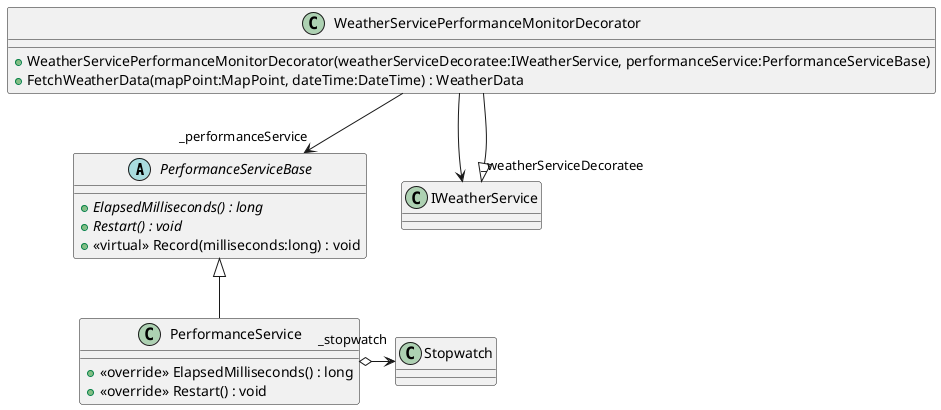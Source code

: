 @startuml
abstract class PerformanceServiceBase {
    + {abstract} ElapsedMilliseconds() : long
    + {abstract} Restart() : void
    + <<virtual>> Record(milliseconds:long) : void
}
class PerformanceService {
    + <<override>> ElapsedMilliseconds() : long
    + <<override>> Restart() : void
}
class WeatherServicePerformanceMonitorDecorator {
    + WeatherServicePerformanceMonitorDecorator(weatherServiceDecoratee:IWeatherService, performanceService:PerformanceServiceBase)
    + FetchWeatherData(mapPoint:MapPoint, dateTime:DateTime) : WeatherData
}
PerformanceServiceBase <|-- PerformanceService
PerformanceService o-> "_stopwatch" Stopwatch
IWeatherService <|-- WeatherServicePerformanceMonitorDecorator
WeatherServicePerformanceMonitorDecorator --> "_weatherServiceDecoratee" IWeatherService
WeatherServicePerformanceMonitorDecorator --> "_performanceService" PerformanceServiceBase
@enduml
